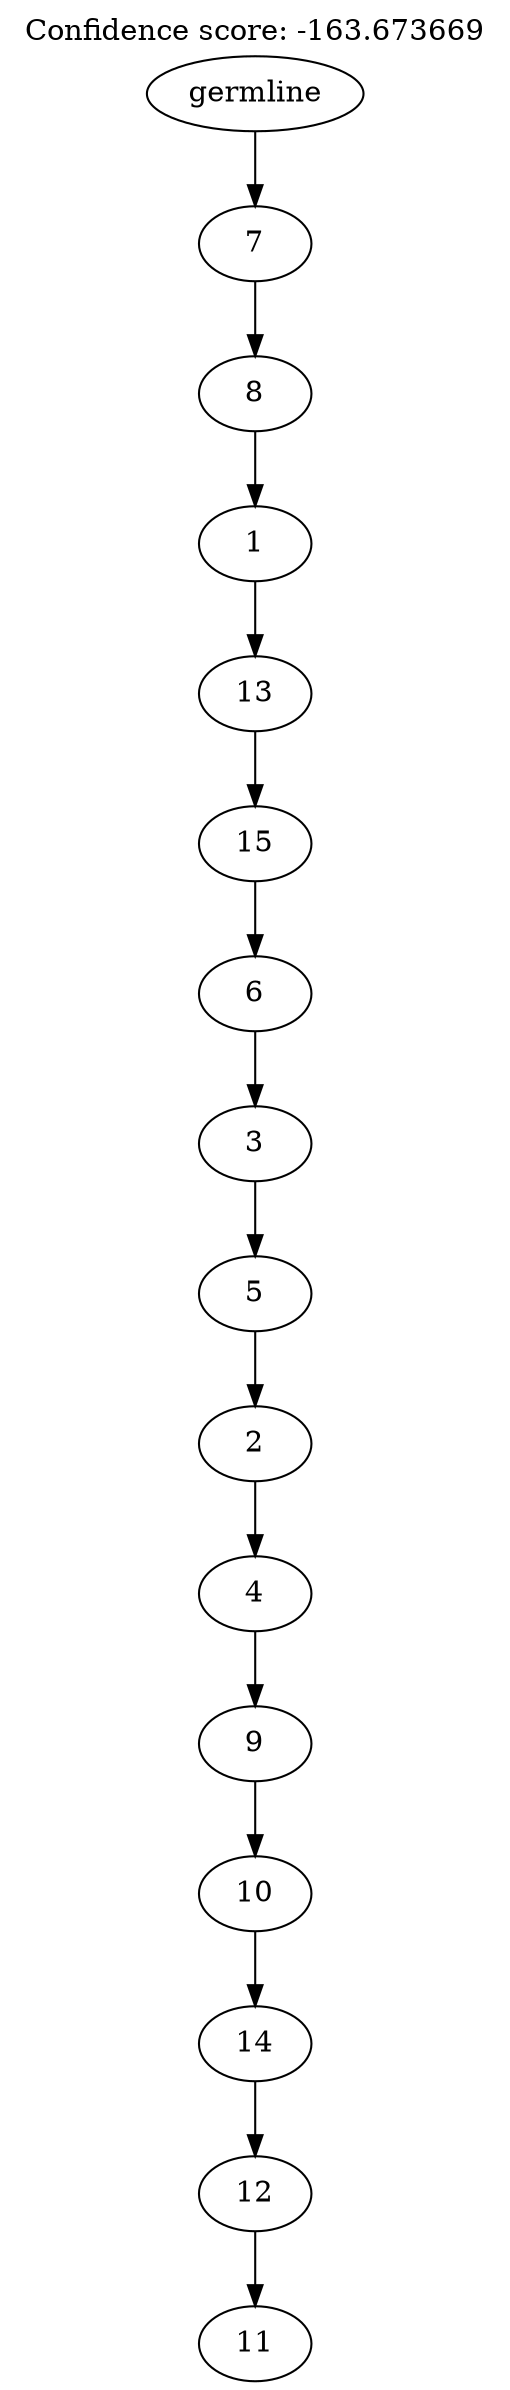 digraph g {
	"14" -> "15";
	"15" [label="11"];
	"13" -> "14";
	"14" [label="12"];
	"12" -> "13";
	"13" [label="14"];
	"11" -> "12";
	"12" [label="10"];
	"10" -> "11";
	"11" [label="9"];
	"9" -> "10";
	"10" [label="4"];
	"8" -> "9";
	"9" [label="2"];
	"7" -> "8";
	"8" [label="5"];
	"6" -> "7";
	"7" [label="3"];
	"5" -> "6";
	"6" [label="6"];
	"4" -> "5";
	"5" [label="15"];
	"3" -> "4";
	"4" [label="13"];
	"2" -> "3";
	"3" [label="1"];
	"1" -> "2";
	"2" [label="8"];
	"0" -> "1";
	"1" [label="7"];
	"0" [label="germline"];
	labelloc="t";
	label="Confidence score: -163.673669";
}
